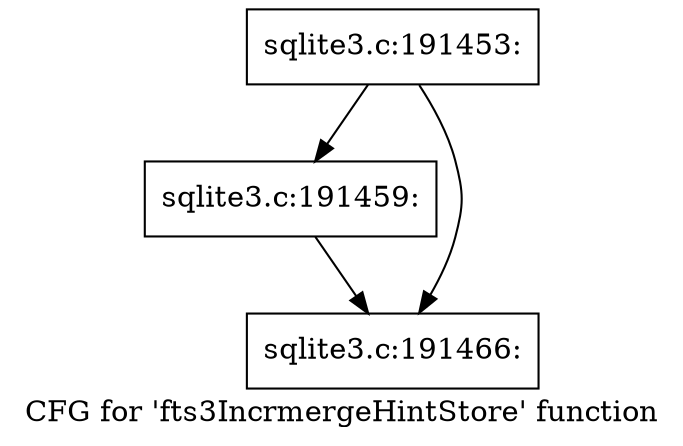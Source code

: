 digraph "CFG for 'fts3IncrmergeHintStore' function" {
	label="CFG for 'fts3IncrmergeHintStore' function";

	Node0x55c0fb205980 [shape=record,label="{sqlite3.c:191453:}"];
	Node0x55c0fb205980 -> Node0x55c0fb212970;
	Node0x55c0fb205980 -> Node0x55c0fb2129c0;
	Node0x55c0fb212970 [shape=record,label="{sqlite3.c:191459:}"];
	Node0x55c0fb212970 -> Node0x55c0fb2129c0;
	Node0x55c0fb2129c0 [shape=record,label="{sqlite3.c:191466:}"];
}
